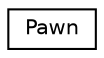 digraph "Graphical Class Hierarchy"
{
 // LATEX_PDF_SIZE
  edge [fontname="Helvetica",fontsize="10",labelfontname="Helvetica",labelfontsize="10"];
  node [fontname="Helvetica",fontsize="10",shape=record];
  rankdir="LR";
  Node0 [label="Pawn",height=0.2,width=0.4,color="black", fillcolor="white", style="filled",URL="$classPawn.html",tooltip=" "];
}
